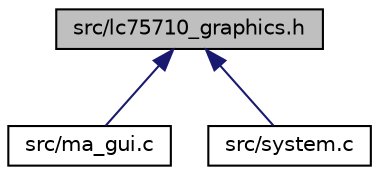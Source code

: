 digraph "src/lc75710_graphics.h"
{
  edge [fontname="Helvetica",fontsize="10",labelfontname="Helvetica",labelfontsize="10"];
  node [fontname="Helvetica",fontsize="10",shape=record];
  Node1 [label="src/lc75710_graphics.h",height=0.2,width=0.4,color="black", fillcolor="grey75", style="filled", fontcolor="black"];
  Node1 -> Node2 [dir="back",color="midnightblue",fontsize="10",style="solid",fontname="Helvetica"];
  Node2 [label="src/ma_gui.c",height=0.2,width=0.4,color="black", fillcolor="white", style="filled",URL="$ma__gui_8c.html",tooltip="Graphical User Interface routines. "];
  Node1 -> Node3 [dir="back",color="midnightblue",fontsize="10",style="solid",fontname="Helvetica"];
  Node3 [label="src/system.c",height=0.2,width=0.4,color="black", fillcolor="white", style="filled",URL="$system_8c.html",tooltip="System level utilities: ISR debugging / MCU power state. "];
}
